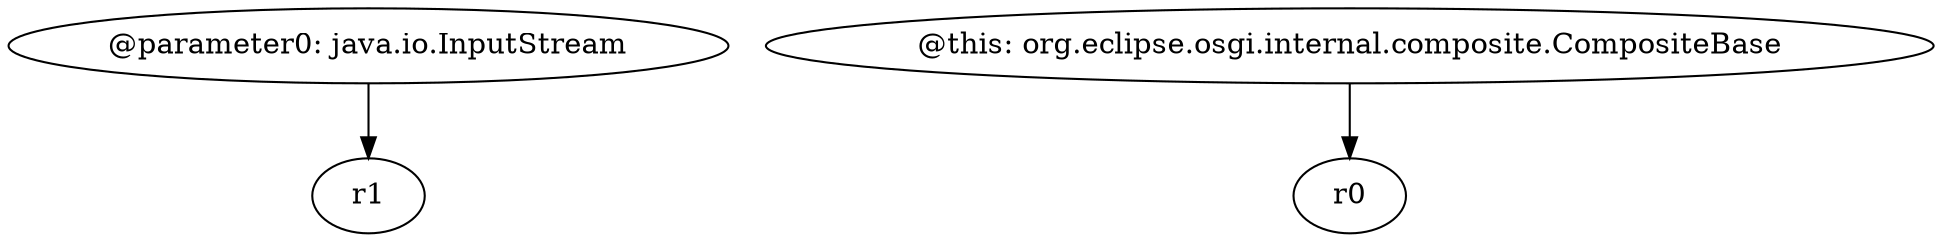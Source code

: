 digraph g {
0[label="@parameter0: java.io.InputStream"]
1[label="r1"]
0->1[label=""]
2[label="@this: org.eclipse.osgi.internal.composite.CompositeBase"]
3[label="r0"]
2->3[label=""]
}